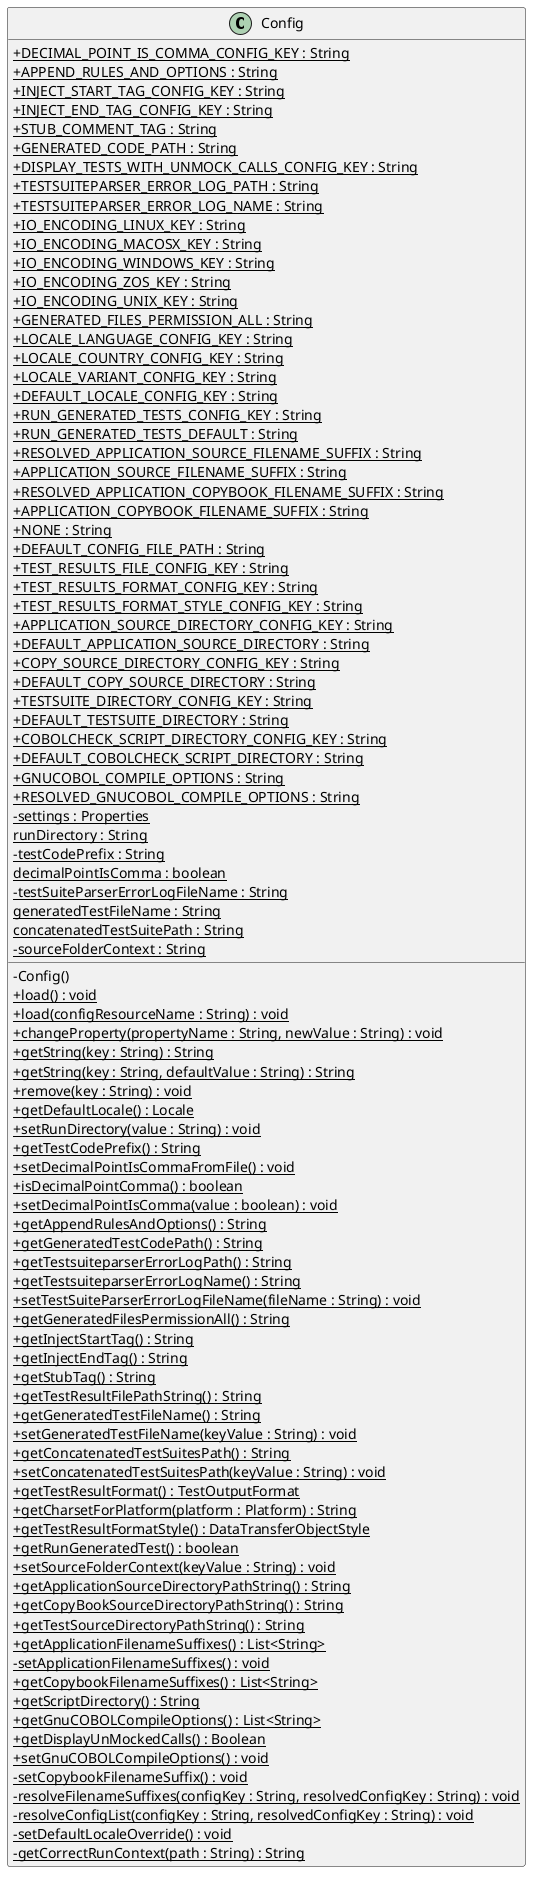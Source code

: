 @startuml
skinparam classAttributeIconSize 0
class Config{
+ {static} DECIMAL_POINT_IS_COMMA_CONFIG_KEY : String
+ {static} APPEND_RULES_AND_OPTIONS : String
+ {static} INJECT_START_TAG_CONFIG_KEY : String
+ {static} INJECT_END_TAG_CONFIG_KEY : String
+ {static} STUB_COMMENT_TAG : String
+ {static} GENERATED_CODE_PATH : String
+ {static} DISPLAY_TESTS_WITH_UNMOCK_CALLS_CONFIG_KEY : String
+ {static} TESTSUITEPARSER_ERROR_LOG_PATH : String
+ {static} TESTSUITEPARSER_ERROR_LOG_NAME : String
+ {static} IO_ENCODING_LINUX_KEY : String
+ {static} IO_ENCODING_MACOSX_KEY : String
+ {static} IO_ENCODING_WINDOWS_KEY : String
+ {static} IO_ENCODING_ZOS_KEY : String
+ {static} IO_ENCODING_UNIX_KEY : String
+ {static} GENERATED_FILES_PERMISSION_ALL : String
+ {static} LOCALE_LANGUAGE_CONFIG_KEY : String
+ {static} LOCALE_COUNTRY_CONFIG_KEY : String
+ {static} LOCALE_VARIANT_CONFIG_KEY : String
+ {static} DEFAULT_LOCALE_CONFIG_KEY : String
+ {static} RUN_GENERATED_TESTS_CONFIG_KEY : String
+ {static} RUN_GENERATED_TESTS_DEFAULT : String
+ {static} RESOLVED_APPLICATION_SOURCE_FILENAME_SUFFIX : String
+ {static} APPLICATION_SOURCE_FILENAME_SUFFIX : String
+ {static} RESOLVED_APPLICATION_COPYBOOK_FILENAME_SUFFIX : String
+ {static} APPLICATION_COPYBOOK_FILENAME_SUFFIX : String
+ {static} NONE : String
+ {static} DEFAULT_CONFIG_FILE_PATH : String
+ {static} TEST_RESULTS_FILE_CONFIG_KEY : String
+ {static} TEST_RESULTS_FORMAT_CONFIG_KEY : String
+ {static} TEST_RESULTS_FORMAT_STYLE_CONFIG_KEY : String
+ {static} APPLICATION_SOURCE_DIRECTORY_CONFIG_KEY : String
+ {static} DEFAULT_APPLICATION_SOURCE_DIRECTORY : String
+ {static} COPY_SOURCE_DIRECTORY_CONFIG_KEY : String
+ {static} DEFAULT_COPY_SOURCE_DIRECTORY : String
+ {static} TESTSUITE_DIRECTORY_CONFIG_KEY : String
+ {static} DEFAULT_TESTSUITE_DIRECTORY : String
+ {static} COBOLCHECK_SCRIPT_DIRECTORY_CONFIG_KEY : String
+ {static} DEFAULT_COBOLCHECK_SCRIPT_DIRECTORY : String
+ {static} GNUCOBOL_COMPILE_OPTIONS : String
+ {static} RESOLVED_GNUCOBOL_COMPILE_OPTIONS : String
- {static} settings : Properties
{static} runDirectory : String
- {static} testCodePrefix : String
{static} decimalPointIsComma : boolean
- {static} testSuiteParserErrorLogFileName : String
{static} generatedTestFileName : String
{static} concatenatedTestSuitePath : String
- {static} sourceFolderContext : String
- Config()
+ {static} load() : void
+ {static} load(configResourceName : String) : void
+ {static} changeProperty(propertyName : String, newValue : String) : void
+ {static} getString(key : String) : String
+ {static} getString(key : String, defaultValue : String) : String
+ {static} remove(key : String) : void
+ {static} getDefaultLocale() : Locale
+ {static} setRunDirectory(value : String) : void
+ {static} getTestCodePrefix() : String
+ {static} setDecimalPointIsCommaFromFile() : void
+ {static} isDecimalPointComma() : boolean
+ {static} setDecimalPointIsComma(value : boolean) : void
+ {static} getAppendRulesAndOptions() : String
+ {static} getGeneratedTestCodePath() : String
+ {static} getTestsuiteparserErrorLogPath() : String
+ {static} getTestsuiteparserErrorLogName() : String
+ {static} setTestSuiteParserErrorLogFileName(fileName : String) : void
+ {static} getGeneratedFilesPermissionAll() : String
+ {static} getInjectStartTag() : String
+ {static} getInjectEndTag() : String
+ {static} getStubTag() : String
+ {static} getTestResultFilePathString() : String
+ {static} getGeneratedTestFileName() : String
+ {static} setGeneratedTestFileName(keyValue : String) : void
+ {static} getConcatenatedTestSuitesPath() : String
+ {static} setConcatenatedTestSuitesPath(keyValue : String) : void
+ {static} getTestResultFormat() : TestOutputFormat
+ {static} getCharsetForPlatform(platform : Platform) : String
+ {static} getTestResultFormatStyle() : DataTransferObjectStyle
+ {static} getRunGeneratedTest() : boolean
+ {static} setSourceFolderContext(keyValue : String) : void
+ {static} getApplicationSourceDirectoryPathString() : String
+ {static} getCopyBookSourceDirectoryPathString() : String
+ {static} getTestSourceDirectoryPathString() : String
+ {static} getApplicationFilenameSuffixes() : List<String>
- {static} setApplicationFilenameSuffixes() : void
+ {static} getCopybookFilenameSuffixes() : List<String>
+ {static} getScriptDirectory() : String
+ {static} getGnuCOBOLCompileOptions() : List<String>
+ {static} getDisplayUnMockedCalls() : Boolean
+ {static} setGnuCOBOLCompileOptions() : void
- {static} setCopybookFilenameSuffix() : void
- {static} resolveFilenameSuffixes(configKey : String, resolvedConfigKey : String) : void
- {static} resolveConfigList(configKey : String, resolvedConfigKey : String) : void
- {static} setDefaultLocaleOverride() : void
- {static} getCorrectRunContext(path : String) : String
}
@enduml
